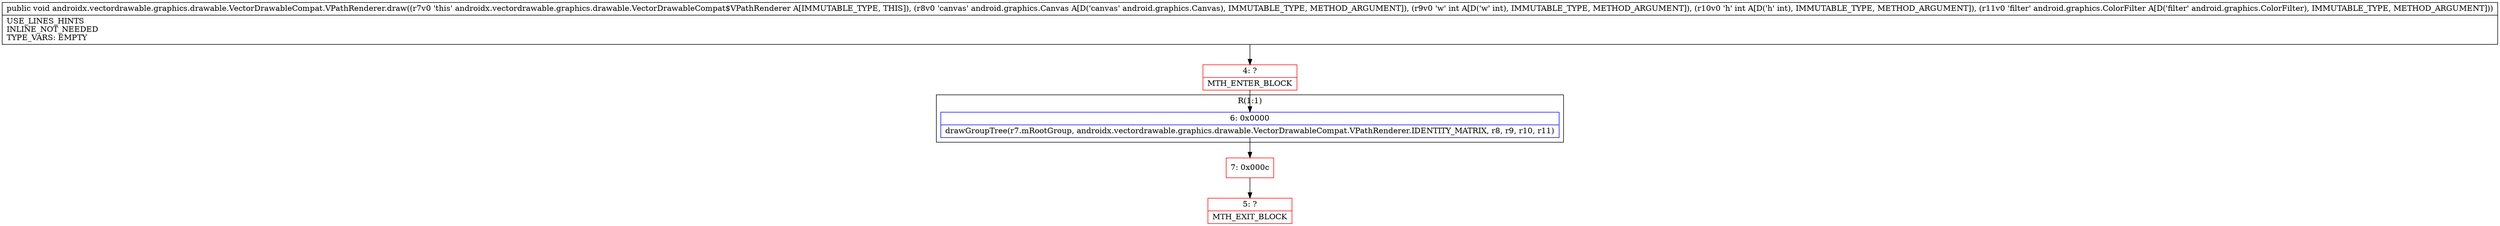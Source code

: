 digraph "CFG forandroidx.vectordrawable.graphics.drawable.VectorDrawableCompat.VPathRenderer.draw(Landroid\/graphics\/Canvas;IILandroid\/graphics\/ColorFilter;)V" {
subgraph cluster_Region_1818283429 {
label = "R(1:1)";
node [shape=record,color=blue];
Node_6 [shape=record,label="{6\:\ 0x0000|drawGroupTree(r7.mRootGroup, androidx.vectordrawable.graphics.drawable.VectorDrawableCompat.VPathRenderer.IDENTITY_MATRIX, r8, r9, r10, r11)\l}"];
}
Node_4 [shape=record,color=red,label="{4\:\ ?|MTH_ENTER_BLOCK\l}"];
Node_7 [shape=record,color=red,label="{7\:\ 0x000c}"];
Node_5 [shape=record,color=red,label="{5\:\ ?|MTH_EXIT_BLOCK\l}"];
MethodNode[shape=record,label="{public void androidx.vectordrawable.graphics.drawable.VectorDrawableCompat.VPathRenderer.draw((r7v0 'this' androidx.vectordrawable.graphics.drawable.VectorDrawableCompat$VPathRenderer A[IMMUTABLE_TYPE, THIS]), (r8v0 'canvas' android.graphics.Canvas A[D('canvas' android.graphics.Canvas), IMMUTABLE_TYPE, METHOD_ARGUMENT]), (r9v0 'w' int A[D('w' int), IMMUTABLE_TYPE, METHOD_ARGUMENT]), (r10v0 'h' int A[D('h' int), IMMUTABLE_TYPE, METHOD_ARGUMENT]), (r11v0 'filter' android.graphics.ColorFilter A[D('filter' android.graphics.ColorFilter), IMMUTABLE_TYPE, METHOD_ARGUMENT]))  | USE_LINES_HINTS\lINLINE_NOT_NEEDED\lTYPE_VARS: EMPTY\l}"];
MethodNode -> Node_4;Node_6 -> Node_7;
Node_4 -> Node_6;
Node_7 -> Node_5;
}

